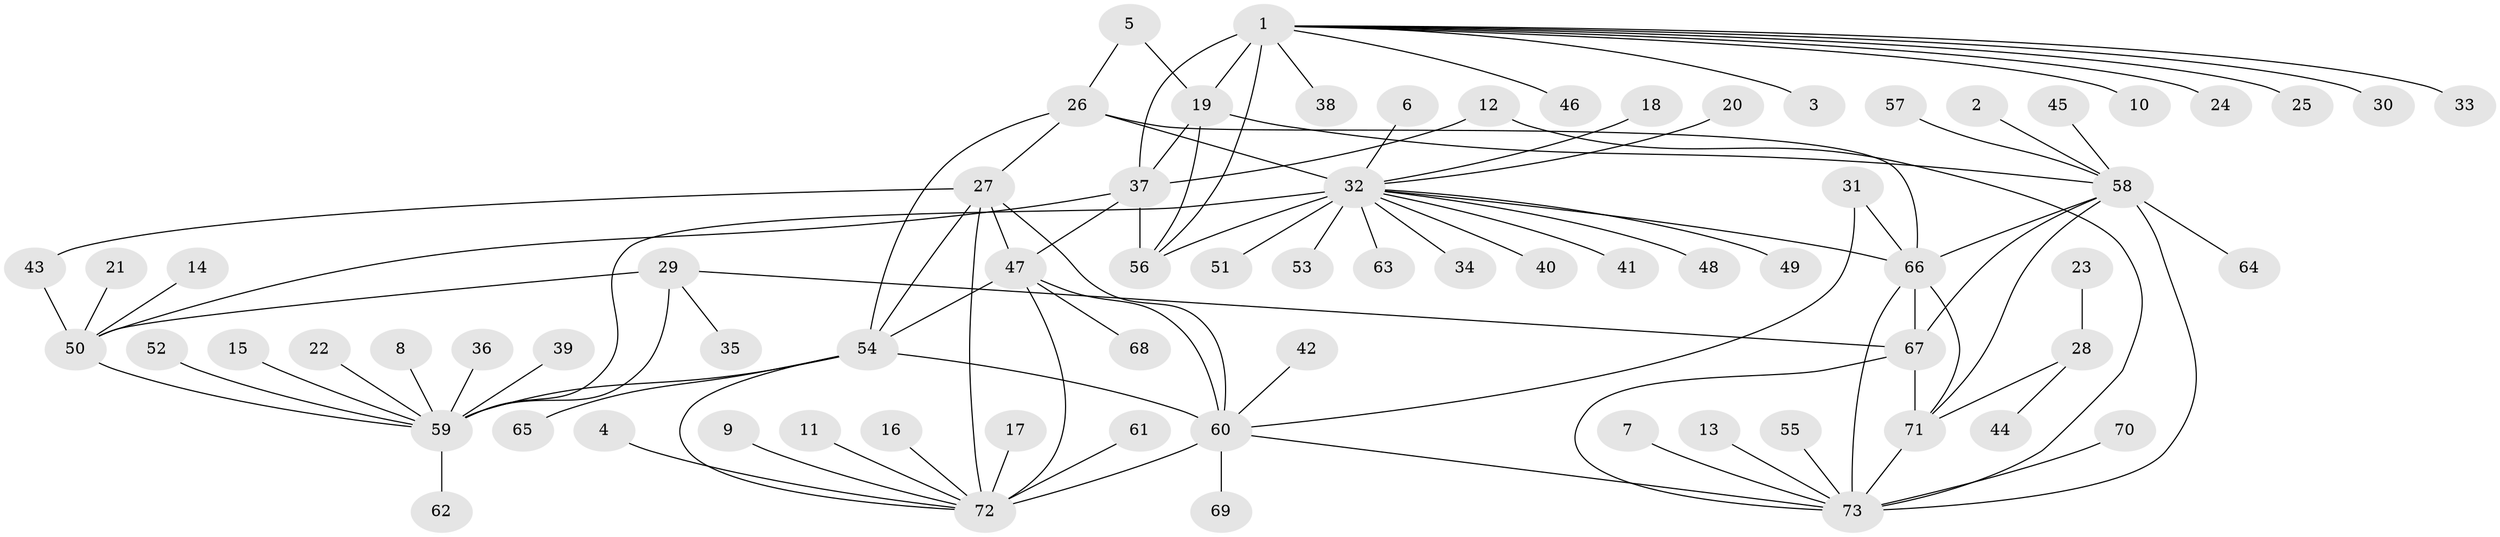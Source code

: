 // original degree distribution, {8: 0.06164383561643835, 12: 0.0273972602739726, 9: 0.03424657534246575, 6: 0.0136986301369863, 13: 0.02054794520547945, 7: 0.02054794520547945, 10: 0.0547945205479452, 11: 0.00684931506849315, 4: 0.00684931506849315, 1: 0.6232876712328768, 3: 0.0136986301369863, 2: 0.1095890410958904, 5: 0.00684931506849315}
// Generated by graph-tools (version 1.1) at 2025/37/03/04/25 23:37:43]
// undirected, 73 vertices, 100 edges
graph export_dot {
  node [color=gray90,style=filled];
  1;
  2;
  3;
  4;
  5;
  6;
  7;
  8;
  9;
  10;
  11;
  12;
  13;
  14;
  15;
  16;
  17;
  18;
  19;
  20;
  21;
  22;
  23;
  24;
  25;
  26;
  27;
  28;
  29;
  30;
  31;
  32;
  33;
  34;
  35;
  36;
  37;
  38;
  39;
  40;
  41;
  42;
  43;
  44;
  45;
  46;
  47;
  48;
  49;
  50;
  51;
  52;
  53;
  54;
  55;
  56;
  57;
  58;
  59;
  60;
  61;
  62;
  63;
  64;
  65;
  66;
  67;
  68;
  69;
  70;
  71;
  72;
  73;
  1 -- 3 [weight=1.0];
  1 -- 10 [weight=1.0];
  1 -- 19 [weight=4.0];
  1 -- 24 [weight=1.0];
  1 -- 25 [weight=1.0];
  1 -- 30 [weight=1.0];
  1 -- 33 [weight=1.0];
  1 -- 37 [weight=4.0];
  1 -- 38 [weight=1.0];
  1 -- 46 [weight=1.0];
  1 -- 56 [weight=4.0];
  2 -- 58 [weight=1.0];
  4 -- 72 [weight=1.0];
  5 -- 19 [weight=1.0];
  5 -- 26 [weight=1.0];
  6 -- 32 [weight=1.0];
  7 -- 73 [weight=1.0];
  8 -- 59 [weight=1.0];
  9 -- 72 [weight=1.0];
  11 -- 72 [weight=1.0];
  12 -- 37 [weight=1.0];
  12 -- 73 [weight=1.0];
  13 -- 73 [weight=1.0];
  14 -- 50 [weight=1.0];
  15 -- 59 [weight=1.0];
  16 -- 72 [weight=1.0];
  17 -- 72 [weight=1.0];
  18 -- 32 [weight=1.0];
  19 -- 37 [weight=1.0];
  19 -- 56 [weight=1.0];
  19 -- 58 [weight=1.0];
  20 -- 32 [weight=1.0];
  21 -- 50 [weight=1.0];
  22 -- 59 [weight=1.0];
  23 -- 28 [weight=1.0];
  26 -- 27 [weight=1.0];
  26 -- 32 [weight=6.0];
  26 -- 54 [weight=1.0];
  26 -- 66 [weight=1.0];
  27 -- 43 [weight=1.0];
  27 -- 47 [weight=2.0];
  27 -- 54 [weight=1.0];
  27 -- 60 [weight=1.0];
  27 -- 72 [weight=2.0];
  28 -- 44 [weight=1.0];
  28 -- 71 [weight=1.0];
  29 -- 35 [weight=1.0];
  29 -- 50 [weight=3.0];
  29 -- 59 [weight=9.0];
  29 -- 67 [weight=2.0];
  31 -- 60 [weight=1.0];
  31 -- 66 [weight=1.0];
  32 -- 34 [weight=1.0];
  32 -- 40 [weight=1.0];
  32 -- 41 [weight=1.0];
  32 -- 48 [weight=1.0];
  32 -- 49 [weight=1.0];
  32 -- 51 [weight=1.0];
  32 -- 53 [weight=1.0];
  32 -- 56 [weight=1.0];
  32 -- 59 [weight=1.0];
  32 -- 63 [weight=1.0];
  32 -- 66 [weight=1.0];
  36 -- 59 [weight=1.0];
  37 -- 47 [weight=1.0];
  37 -- 50 [weight=1.0];
  37 -- 56 [weight=1.0];
  39 -- 59 [weight=1.0];
  42 -- 60 [weight=1.0];
  43 -- 50 [weight=1.0];
  45 -- 58 [weight=1.0];
  47 -- 54 [weight=2.0];
  47 -- 60 [weight=2.0];
  47 -- 68 [weight=1.0];
  47 -- 72 [weight=4.0];
  50 -- 59 [weight=3.0];
  52 -- 59 [weight=1.0];
  54 -- 59 [weight=1.0];
  54 -- 60 [weight=1.0];
  54 -- 65 [weight=1.0];
  54 -- 72 [weight=2.0];
  55 -- 73 [weight=1.0];
  57 -- 58 [weight=1.0];
  58 -- 64 [weight=1.0];
  58 -- 66 [weight=1.0];
  58 -- 67 [weight=1.0];
  58 -- 71 [weight=1.0];
  58 -- 73 [weight=3.0];
  59 -- 62 [weight=1.0];
  60 -- 69 [weight=1.0];
  60 -- 72 [weight=2.0];
  60 -- 73 [weight=1.0];
  61 -- 72 [weight=1.0];
  66 -- 67 [weight=1.0];
  66 -- 71 [weight=1.0];
  66 -- 73 [weight=3.0];
  67 -- 71 [weight=1.0];
  67 -- 73 [weight=3.0];
  70 -- 73 [weight=1.0];
  71 -- 73 [weight=3.0];
}

